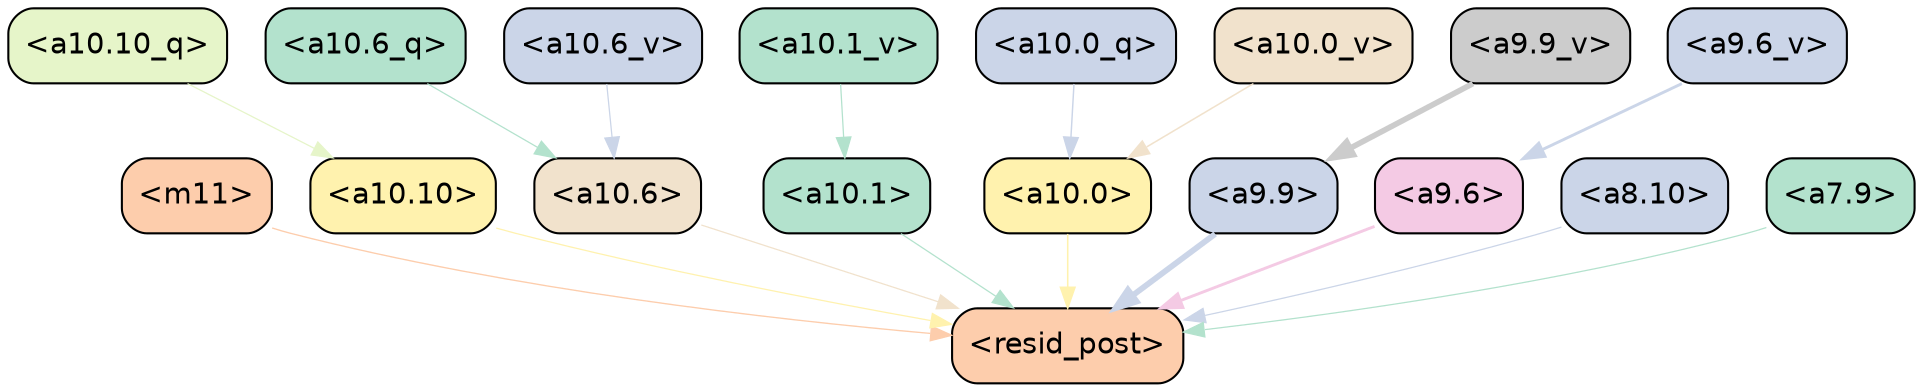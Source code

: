 strict digraph "" {
	graph [bgcolor=transparent,
		layout=dot,
		overlap=false,
		splines=true
	];
	"<m11>"	[color=black,
		fillcolor="#fdcdac",
		fontname=Helvetica,
		shape=box,
		style="filled, rounded"];
	"<resid_post>"	[color=black,
		fillcolor="#fdcdac",
		fontname=Helvetica,
		shape=box,
		style="filled, rounded"];
	"<m11>" -> "<resid_post>"	[color="#fdcdac",
		penwidth=0.6392734050750732];
	"<a10.10>"	[color=black,
		fillcolor="#fff2ae",
		fontname=Helvetica,
		shape=box,
		style="filled, rounded"];
	"<a10.10>" -> "<resid_post>"	[color="#fff2ae",
		penwidth=0.6];
	"<a10.6>"	[color=black,
		fillcolor="#f1e2cc",
		fontname=Helvetica,
		shape=box,
		style="filled, rounded"];
	"<a10.6>" -> "<resid_post>"	[color="#f1e2cc",
		penwidth=0.6];
	"<a10.1>"	[color=black,
		fillcolor="#b3e2cd",
		fontname=Helvetica,
		shape=box,
		style="filled, rounded"];
	"<a10.1>" -> "<resid_post>"	[color="#b3e2cd",
		penwidth=0.6];
	"<a10.0>"	[color=black,
		fillcolor="#fff2ae",
		fontname=Helvetica,
		shape=box,
		style="filled, rounded"];
	"<a10.0>" -> "<resid_post>"	[color="#fff2ae",
		penwidth=0.7430362701416016];
	"<a9.9>"	[color=black,
		fillcolor="#cbd5e8",
		fontname=Helvetica,
		shape=box,
		style="filled, rounded"];
	"<a9.9>" -> "<resid_post>"	[color="#cbd5e8",
		penwidth=2.7972054481506348];
	"<a9.6>"	[color=black,
		fillcolor="#f4cae4",
		fontname=Helvetica,
		shape=box,
		style="filled, rounded"];
	"<a9.6>" -> "<resid_post>"	[color="#f4cae4",
		penwidth=1.394308090209961];
	"<a8.10>"	[color=black,
		fillcolor="#cbd5e8",
		fontname=Helvetica,
		shape=box,
		style="filled, rounded"];
	"<a8.10>" -> "<resid_post>"	[color="#cbd5e8",
		penwidth=0.6];
	"<a7.9>"	[color=black,
		fillcolor="#b3e2cd",
		fontname=Helvetica,
		shape=box,
		style="filled, rounded"];
	"<a7.9>" -> "<resid_post>"	[color="#b3e2cd",
		penwidth=0.6];
	"<a10.10_q>"	[color=black,
		fillcolor="#e6f5c9",
		fontname=Helvetica,
		shape=box,
		style="filled, rounded"];
	"<a10.10_q>" -> "<a10.10>"	[color="#e6f5c9",
		penwidth=0.6];
	"<a10.6_q>"	[color=black,
		fillcolor="#b3e2cd",
		fontname=Helvetica,
		shape=box,
		style="filled, rounded"];
	"<a10.6_q>" -> "<a10.6>"	[color="#b3e2cd",
		penwidth=0.6];
	"<a10.0_q>"	[color=black,
		fillcolor="#cbd5e8",
		fontname=Helvetica,
		shape=box,
		style="filled, rounded"];
	"<a10.0_q>" -> "<a10.0>"	[color="#cbd5e8",
		penwidth=0.6952221393585205];
	"<a10.6_v>"	[color=black,
		fillcolor="#cbd5e8",
		fontname=Helvetica,
		shape=box,
		style="filled, rounded"];
	"<a10.6_v>" -> "<a10.6>"	[color="#cbd5e8",
		penwidth=0.6];
	"<a10.1_v>"	[color=black,
		fillcolor="#b3e2cd",
		fontname=Helvetica,
		shape=box,
		style="filled, rounded"];
	"<a10.1_v>" -> "<a10.1>"	[color="#b3e2cd",
		penwidth=0.6];
	"<a10.0_v>"	[color=black,
		fillcolor="#f1e2cc",
		fontname=Helvetica,
		shape=box,
		style="filled, rounded"];
	"<a10.0_v>" -> "<a10.0>"	[color="#f1e2cc",
		penwidth=0.7329092025756836];
	"<a9.9_v>"	[color=black,
		fillcolor="#cccccc",
		fontname=Helvetica,
		shape=box,
		style="filled, rounded"];
	"<a9.9_v>" -> "<a9.9>"	[color="#cccccc",
		penwidth=2.715490236878395];
	"<a9.6_v>"	[color=black,
		fillcolor="#cbd5e8",
		fontname=Helvetica,
		shape=box,
		style="filled, rounded"];
	"<a9.6_v>" -> "<a9.6>"	[color="#cbd5e8",
		penwidth=1.3954099416732788];
}
